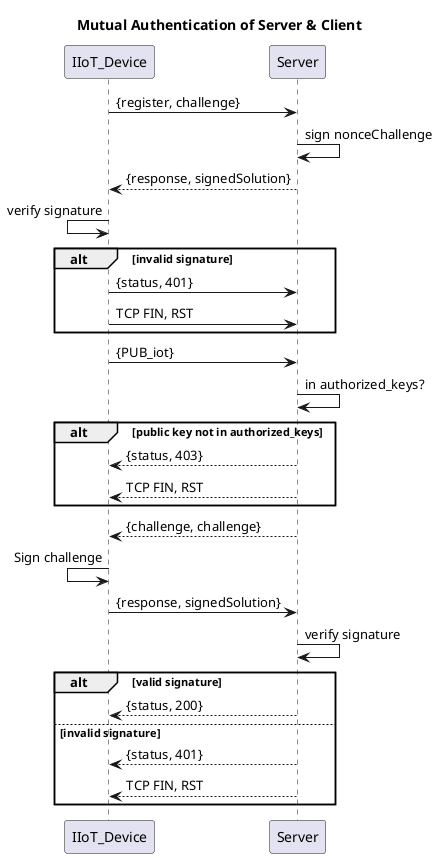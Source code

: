 @startuml public_key_auth
title Mutual Authentication of Server & Client
IIoT_Device -> Server : {register, challenge}
Server -> Server: sign nonceChallenge
IIoT_Device <-- Server: {response, signedSolution}
IIoT_Device <- IIoT_Device: verify signature
alt invalid signature
  IIoT_Device -> Server: {status, 401}
  IIoT_Device -> Server: TCP FIN, RST
end
IIoT_Device -> Server: {PUB_iot}
Server -> Server: in authorized_keys?
alt public key not in authorized_keys
  IIoT_Device <-- Server: {status, 403}
  IIoT_Device <-- Server: TCP FIN, RST
end
IIoT_Device <-- Server: {challenge, challenge}
IIoT_Device <- IIoT_Device: Sign challenge
IIoT_Device -> Server: {response, signedSolution}
Server -> Server: verify signature
alt valid signature
  IIoT_Device <-- Server: {status, 200}
else invalid signature
  IIoT_Device <-- Server: {status, 401}
  IIoT_Device <-- Server: TCP FIN, RST
end
@enduml